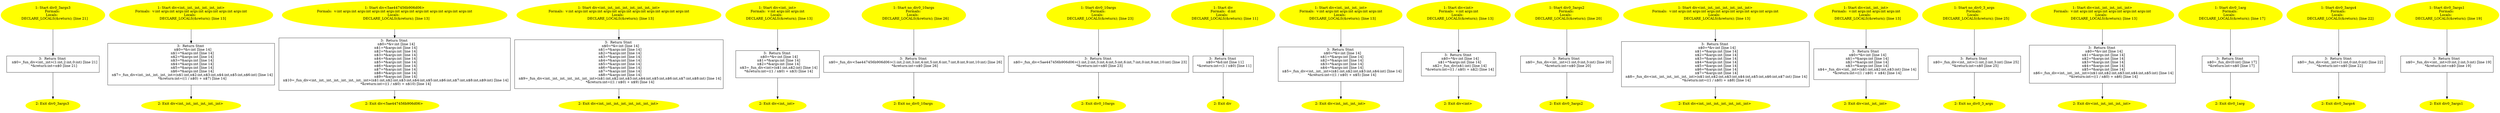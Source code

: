 /* @generated */
digraph iCFG {
"div0_3args3{d41d8cd98f00b204e9800998ecf8427e_Z11div0_3args3v}.4354395e54b75d0ce654517a4ad0207b_3" [label="3:  Return Stmt \n   n$0=_fun_div<int,_int>(1:int,2:int,0:int) [line 21]\n  *&return:int=n$0 [line 21]\n " shape="box"]
	

	 "div0_3args3{d41d8cd98f00b204e9800998ecf8427e_Z11div0_3args3v}.4354395e54b75d0ce654517a4ad0207b_3" -> "div0_3args3{d41d8cd98f00b204e9800998ecf8427e_Z11div0_3args3v}.4354395e54b75d0ce654517a4ad0207b_2" ;
"div0_3args3{d41d8cd98f00b204e9800998ecf8427e_Z11div0_3args3v}.4354395e54b75d0ce654517a4ad0207b_2" [label="2: Exit div0_3args3 \n  " color=yellow style=filled]
	

"div0_3args3{d41d8cd98f00b204e9800998ecf8427e_Z11div0_3args3v}.4354395e54b75d0ce654517a4ad0207b_1" [label="1: Start div0_3args3\nFormals: \nLocals:  \n   DECLARE_LOCALS(&return); [line 21]\n " color=yellow style=filled]
	

	 "div0_3args3{d41d8cd98f00b204e9800998ecf8427e_Z11div0_3args3v}.4354395e54b75d0ce654517a4ad0207b_1" -> "div0_3args3{d41d8cd98f00b204e9800998ecf8427e_Z11div0_3args3v}.4354395e54b75d0ce654517a4ad0207b_3" ;
"div<int,_int,_int,_int,_int,_int>{d41d8cd98f00b204e9800998ecf8427e_Z3divIJiiiiiiEEiiDpT_}.7a0b0b4ca05f4d9fe32320bf50c99af1_3" [label="3:  Return Stmt \n   n$0=*&v:int [line 14]\n  n$1=*&args:int [line 14]\n  n$2=*&args:int [line 14]\n  n$3=*&args:int [line 14]\n  n$4=*&args:int [line 14]\n  n$5=*&args:int [line 14]\n  n$6=*&args:int [line 14]\n  n$7=_fun_div<int,_int,_int,_int,_int>(n$1:int,n$2:int,n$3:int,n$4:int,n$5:int,n$6:int) [line 14]\n  *&return:int=((1 / n$0) + n$7) [line 14]\n " shape="box"]
	

	 "div<int,_int,_int,_int,_int,_int>{d41d8cd98f00b204e9800998ecf8427e_Z3divIJiiiiiiEEiiDpT_}.7a0b0b4ca05f4d9fe32320bf50c99af1_3" -> "div<int,_int,_int,_int,_int,_int>{d41d8cd98f00b204e9800998ecf8427e_Z3divIJiiiiiiEEiiDpT_}.7a0b0b4ca05f4d9fe32320bf50c99af1_2" ;
"div<int,_int,_int,_int,_int,_int>{d41d8cd98f00b204e9800998ecf8427e_Z3divIJiiiiiiEEiiDpT_}.7a0b0b4ca05f4d9fe32320bf50c99af1_2" [label="2: Exit div<int,_int,_int,_int,_int,_int> \n  " color=yellow style=filled]
	

"div<int,_int,_int,_int,_int,_int>{d41d8cd98f00b204e9800998ecf8427e_Z3divIJiiiiiiEEiiDpT_}.7a0b0b4ca05f4d9fe32320bf50c99af1_1" [label="1: Start div<int,_int,_int,_int,_int,_int>\nFormals:  v:int args:int args:int args:int args:int args:int args:int\nLocals:  \n   DECLARE_LOCALS(&return); [line 13]\n " color=yellow style=filled]
	

	 "div<int,_int,_int,_int,_int,_int>{d41d8cd98f00b204e9800998ecf8427e_Z3divIJiiiiiiEEiiDpT_}.7a0b0b4ca05f4d9fe32320bf50c99af1_1" -> "div<int,_int,_int,_int,_int,_int>{d41d8cd98f00b204e9800998ecf8427e_Z3divIJiiiiiiEEiiDpT_}.7a0b0b4ca05f4d9fe32320bf50c99af1_3" ;
"div<5ae447456b906d06>{d41d8cd98f00b204e9800998ecf8427e_Z3divIJiiiiiiiiiEEiiDpT_}.1e074498b76cb8716a3317d4a19b4b6e_3" [label="3:  Return Stmt \n   n$0=*&v:int [line 14]\n  n$1=*&args:int [line 14]\n  n$2=*&args:int [line 14]\n  n$3=*&args:int [line 14]\n  n$4=*&args:int [line 14]\n  n$5=*&args:int [line 14]\n  n$6=*&args:int [line 14]\n  n$7=*&args:int [line 14]\n  n$8=*&args:int [line 14]\n  n$9=*&args:int [line 14]\n  n$10=_fun_div<int,_int,_int,_int,_int,_int,_int,_int>(n$1:int,n$2:int,n$3:int,n$4:int,n$5:int,n$6:int,n$7:int,n$8:int,n$9:int) [line 14]\n  *&return:int=((1 / n$0) + n$10) [line 14]\n " shape="box"]
	

	 "div<5ae447456b906d06>{d41d8cd98f00b204e9800998ecf8427e_Z3divIJiiiiiiiiiEEiiDpT_}.1e074498b76cb8716a3317d4a19b4b6e_3" -> "div<5ae447456b906d06>{d41d8cd98f00b204e9800998ecf8427e_Z3divIJiiiiiiiiiEEiiDpT_}.1e074498b76cb8716a3317d4a19b4b6e_2" ;
"div<5ae447456b906d06>{d41d8cd98f00b204e9800998ecf8427e_Z3divIJiiiiiiiiiEEiiDpT_}.1e074498b76cb8716a3317d4a19b4b6e_2" [label="2: Exit div<5ae447456b906d06> \n  " color=yellow style=filled]
	

"div<5ae447456b906d06>{d41d8cd98f00b204e9800998ecf8427e_Z3divIJiiiiiiiiiEEiiDpT_}.1e074498b76cb8716a3317d4a19b4b6e_1" [label="1: Start div<5ae447456b906d06>\nFormals:  v:int args:int args:int args:int args:int args:int args:int args:int args:int args:int\nLocals:  \n   DECLARE_LOCALS(&return); [line 13]\n " color=yellow style=filled]
	

	 "div<5ae447456b906d06>{d41d8cd98f00b204e9800998ecf8427e_Z3divIJiiiiiiiiiEEiiDpT_}.1e074498b76cb8716a3317d4a19b4b6e_1" -> "div<5ae447456b906d06>{d41d8cd98f00b204e9800998ecf8427e_Z3divIJiiiiiiiiiEEiiDpT_}.1e074498b76cb8716a3317d4a19b4b6e_3" ;
"div<int,_int,_int,_int,_int,_int,_int,_int>{d41d8cd98f00b204e9800998ecf8427e_Z3divIJiiiiiiiiEEiiDpT_.acafa200e9c1793c6540b3c5dc132c07_3" [label="3:  Return Stmt \n   n$0=*&v:int [line 14]\n  n$1=*&args:int [line 14]\n  n$2=*&args:int [line 14]\n  n$3=*&args:int [line 14]\n  n$4=*&args:int [line 14]\n  n$5=*&args:int [line 14]\n  n$6=*&args:int [line 14]\n  n$7=*&args:int [line 14]\n  n$8=*&args:int [line 14]\n  n$9=_fun_div<int,_int,_int,_int,_int,_int,_int>(n$1:int,n$2:int,n$3:int,n$4:int,n$5:int,n$6:int,n$7:int,n$8:int) [line 14]\n  *&return:int=((1 / n$0) + n$9) [line 14]\n " shape="box"]
	

	 "div<int,_int,_int,_int,_int,_int,_int,_int>{d41d8cd98f00b204e9800998ecf8427e_Z3divIJiiiiiiiiEEiiDpT_.acafa200e9c1793c6540b3c5dc132c07_3" -> "div<int,_int,_int,_int,_int,_int,_int,_int>{d41d8cd98f00b204e9800998ecf8427e_Z3divIJiiiiiiiiEEiiDpT_.acafa200e9c1793c6540b3c5dc132c07_2" ;
"div<int,_int,_int,_int,_int,_int,_int,_int>{d41d8cd98f00b204e9800998ecf8427e_Z3divIJiiiiiiiiEEiiDpT_.acafa200e9c1793c6540b3c5dc132c07_2" [label="2: Exit div<int,_int,_int,_int,_int,_int,_int,_int> \n  " color=yellow style=filled]
	

"div<int,_int,_int,_int,_int,_int,_int,_int>{d41d8cd98f00b204e9800998ecf8427e_Z3divIJiiiiiiiiEEiiDpT_.acafa200e9c1793c6540b3c5dc132c07_1" [label="1: Start div<int,_int,_int,_int,_int,_int,_int,_int>\nFormals:  v:int args:int args:int args:int args:int args:int args:int args:int args:int\nLocals:  \n   DECLARE_LOCALS(&return); [line 13]\n " color=yellow style=filled]
	

	 "div<int,_int,_int,_int,_int,_int,_int,_int>{d41d8cd98f00b204e9800998ecf8427e_Z3divIJiiiiiiiiEEiiDpT_.acafa200e9c1793c6540b3c5dc132c07_1" -> "div<int,_int,_int,_int,_int,_int,_int,_int>{d41d8cd98f00b204e9800998ecf8427e_Z3divIJiiiiiiiiEEiiDpT_.acafa200e9c1793c6540b3c5dc132c07_3" ;
"div<int,_int>{d41d8cd98f00b204e9800998ecf8427e_Z3divIJiiEEiiDpT_}.6451a17134ab1edb7fcdf06877bc0fcd_3" [label="3:  Return Stmt \n   n$0=*&v:int [line 14]\n  n$1=*&args:int [line 14]\n  n$2=*&args:int [line 14]\n  n$3=_fun_div<int>(n$1:int,n$2:int) [line 14]\n  *&return:int=((1 / n$0) + n$3) [line 14]\n " shape="box"]
	

	 "div<int,_int>{d41d8cd98f00b204e9800998ecf8427e_Z3divIJiiEEiiDpT_}.6451a17134ab1edb7fcdf06877bc0fcd_3" -> "div<int,_int>{d41d8cd98f00b204e9800998ecf8427e_Z3divIJiiEEiiDpT_}.6451a17134ab1edb7fcdf06877bc0fcd_2" ;
"div<int,_int>{d41d8cd98f00b204e9800998ecf8427e_Z3divIJiiEEiiDpT_}.6451a17134ab1edb7fcdf06877bc0fcd_2" [label="2: Exit div<int,_int> \n  " color=yellow style=filled]
	

"div<int,_int>{d41d8cd98f00b204e9800998ecf8427e_Z3divIJiiEEiiDpT_}.6451a17134ab1edb7fcdf06877bc0fcd_1" [label="1: Start div<int,_int>\nFormals:  v:int args:int args:int\nLocals:  \n   DECLARE_LOCALS(&return); [line 13]\n " color=yellow style=filled]
	

	 "div<int,_int>{d41d8cd98f00b204e9800998ecf8427e_Z3divIJiiEEiiDpT_}.6451a17134ab1edb7fcdf06877bc0fcd_1" -> "div<int,_int>{d41d8cd98f00b204e9800998ecf8427e_Z3divIJiiEEiiDpT_}.6451a17134ab1edb7fcdf06877bc0fcd_3" ;
"no_div0_10args{d41d8cd98f00b204e9800998ecf8427e_Z14no_div0_10argsv}.3105d0c29645ea02951d6418fc7d498a_3" [label="3:  Return Stmt \n   n$0=_fun_div<5ae447456b906d06>(1:int,2:int,3:int,4:int,5:int,6:int,7:int,8:int,9:int,10:int) [line 26]\n  *&return:int=n$0 [line 26]\n " shape="box"]
	

	 "no_div0_10args{d41d8cd98f00b204e9800998ecf8427e_Z14no_div0_10argsv}.3105d0c29645ea02951d6418fc7d498a_3" -> "no_div0_10args{d41d8cd98f00b204e9800998ecf8427e_Z14no_div0_10argsv}.3105d0c29645ea02951d6418fc7d498a_2" ;
"no_div0_10args{d41d8cd98f00b204e9800998ecf8427e_Z14no_div0_10argsv}.3105d0c29645ea02951d6418fc7d498a_2" [label="2: Exit no_div0_10args \n  " color=yellow style=filled]
	

"no_div0_10args{d41d8cd98f00b204e9800998ecf8427e_Z14no_div0_10argsv}.3105d0c29645ea02951d6418fc7d498a_1" [label="1: Start no_div0_10args\nFormals: \nLocals:  \n   DECLARE_LOCALS(&return); [line 26]\n " color=yellow style=filled]
	

	 "no_div0_10args{d41d8cd98f00b204e9800998ecf8427e_Z14no_div0_10argsv}.3105d0c29645ea02951d6418fc7d498a_1" -> "no_div0_10args{d41d8cd98f00b204e9800998ecf8427e_Z14no_div0_10argsv}.3105d0c29645ea02951d6418fc7d498a_3" ;
"div0_10args{d41d8cd98f00b204e9800998ecf8427e_Z11div0_10argsv}.e9f33b63e73a159990806ffa43510a82_3" [label="3:  Return Stmt \n   n$0=_fun_div<5ae447456b906d06>(1:int,2:int,3:int,4:int,5:int,6:int,7:int,0:int,9:int,10:int) [line 23]\n  *&return:int=n$0 [line 23]\n " shape="box"]
	

	 "div0_10args{d41d8cd98f00b204e9800998ecf8427e_Z11div0_10argsv}.e9f33b63e73a159990806ffa43510a82_3" -> "div0_10args{d41d8cd98f00b204e9800998ecf8427e_Z11div0_10argsv}.e9f33b63e73a159990806ffa43510a82_2" ;
"div0_10args{d41d8cd98f00b204e9800998ecf8427e_Z11div0_10argsv}.e9f33b63e73a159990806ffa43510a82_2" [label="2: Exit div0_10args \n  " color=yellow style=filled]
	

"div0_10args{d41d8cd98f00b204e9800998ecf8427e_Z11div0_10argsv}.e9f33b63e73a159990806ffa43510a82_1" [label="1: Start div0_10args\nFormals: \nLocals:  \n   DECLARE_LOCALS(&return); [line 23]\n " color=yellow style=filled]
	

	 "div0_10args{d41d8cd98f00b204e9800998ecf8427e_Z11div0_10argsv}.e9f33b63e73a159990806ffa43510a82_1" -> "div0_10args{d41d8cd98f00b204e9800998ecf8427e_Z11div0_10argsv}.e9f33b63e73a159990806ffa43510a82_3" ;
"div{d41d8cd98f00b204e9800998ecf8427e_Z3divi}.e312f503cc8cecbd5c9c8c2343785930_3" [label="3:  Return Stmt \n   n$0=*&d:int [line 11]\n  *&return:int=(1 / n$0) [line 11]\n " shape="box"]
	

	 "div{d41d8cd98f00b204e9800998ecf8427e_Z3divi}.e312f503cc8cecbd5c9c8c2343785930_3" -> "div{d41d8cd98f00b204e9800998ecf8427e_Z3divi}.e312f503cc8cecbd5c9c8c2343785930_2" ;
"div{d41d8cd98f00b204e9800998ecf8427e_Z3divi}.e312f503cc8cecbd5c9c8c2343785930_2" [label="2: Exit div \n  " color=yellow style=filled]
	

"div{d41d8cd98f00b204e9800998ecf8427e_Z3divi}.e312f503cc8cecbd5c9c8c2343785930_1" [label="1: Start div\nFormals:  d:int\nLocals:  \n   DECLARE_LOCALS(&return); [line 11]\n " color=yellow style=filled]
	

	 "div{d41d8cd98f00b204e9800998ecf8427e_Z3divi}.e312f503cc8cecbd5c9c8c2343785930_1" -> "div{d41d8cd98f00b204e9800998ecf8427e_Z3divi}.e312f503cc8cecbd5c9c8c2343785930_3" ;
"div<int,_int,_int,_int>{d41d8cd98f00b204e9800998ecf8427e_Z3divIJiiiiEEiiDpT_}.eaa2dda76f342673b03ac551d4b88cfe_3" [label="3:  Return Stmt \n   n$0=*&v:int [line 14]\n  n$1=*&args:int [line 14]\n  n$2=*&args:int [line 14]\n  n$3=*&args:int [line 14]\n  n$4=*&args:int [line 14]\n  n$5=_fun_div<int,_int,_int>(n$1:int,n$2:int,n$3:int,n$4:int) [line 14]\n  *&return:int=((1 / n$0) + n$5) [line 14]\n " shape="box"]
	

	 "div<int,_int,_int,_int>{d41d8cd98f00b204e9800998ecf8427e_Z3divIJiiiiEEiiDpT_}.eaa2dda76f342673b03ac551d4b88cfe_3" -> "div<int,_int,_int,_int>{d41d8cd98f00b204e9800998ecf8427e_Z3divIJiiiiEEiiDpT_}.eaa2dda76f342673b03ac551d4b88cfe_2" ;
"div<int,_int,_int,_int>{d41d8cd98f00b204e9800998ecf8427e_Z3divIJiiiiEEiiDpT_}.eaa2dda76f342673b03ac551d4b88cfe_2" [label="2: Exit div<int,_int,_int,_int> \n  " color=yellow style=filled]
	

"div<int,_int,_int,_int>{d41d8cd98f00b204e9800998ecf8427e_Z3divIJiiiiEEiiDpT_}.eaa2dda76f342673b03ac551d4b88cfe_1" [label="1: Start div<int,_int,_int,_int>\nFormals:  v:int args:int args:int args:int args:int\nLocals:  \n   DECLARE_LOCALS(&return); [line 13]\n " color=yellow style=filled]
	

	 "div<int,_int,_int,_int>{d41d8cd98f00b204e9800998ecf8427e_Z3divIJiiiiEEiiDpT_}.eaa2dda76f342673b03ac551d4b88cfe_1" -> "div<int,_int,_int,_int>{d41d8cd98f00b204e9800998ecf8427e_Z3divIJiiiiEEiiDpT_}.eaa2dda76f342673b03ac551d4b88cfe_3" ;
"div<int>{d41d8cd98f00b204e9800998ecf8427e_Z3divIJiEEiiDpT_}.21d36a0099acccea4e2357b68476d6c4_3" [label="3:  Return Stmt \n   n$0=*&v:int [line 14]\n  n$1=*&args:int [line 14]\n  n$2=_fun_div(n$1:int) [line 14]\n  *&return:int=((1 / n$0) + n$2) [line 14]\n " shape="box"]
	

	 "div<int>{d41d8cd98f00b204e9800998ecf8427e_Z3divIJiEEiiDpT_}.21d36a0099acccea4e2357b68476d6c4_3" -> "div<int>{d41d8cd98f00b204e9800998ecf8427e_Z3divIJiEEiiDpT_}.21d36a0099acccea4e2357b68476d6c4_2" ;
"div<int>{d41d8cd98f00b204e9800998ecf8427e_Z3divIJiEEiiDpT_}.21d36a0099acccea4e2357b68476d6c4_2" [label="2: Exit div<int> \n  " color=yellow style=filled]
	

"div<int>{d41d8cd98f00b204e9800998ecf8427e_Z3divIJiEEiiDpT_}.21d36a0099acccea4e2357b68476d6c4_1" [label="1: Start div<int>\nFormals:  v:int args:int\nLocals:  \n   DECLARE_LOCALS(&return); [line 13]\n " color=yellow style=filled]
	

	 "div<int>{d41d8cd98f00b204e9800998ecf8427e_Z3divIJiEEiiDpT_}.21d36a0099acccea4e2357b68476d6c4_1" -> "div<int>{d41d8cd98f00b204e9800998ecf8427e_Z3divIJiEEiiDpT_}.21d36a0099acccea4e2357b68476d6c4_3" ;
"div0_3args2{d41d8cd98f00b204e9800998ecf8427e_Z11div0_3args2v}.ee210b4829cebc6ea6c2c1eb230ae221_3" [label="3:  Return Stmt \n   n$0=_fun_div<int,_int>(1:int,0:int,3:int) [line 20]\n  *&return:int=n$0 [line 20]\n " shape="box"]
	

	 "div0_3args2{d41d8cd98f00b204e9800998ecf8427e_Z11div0_3args2v}.ee210b4829cebc6ea6c2c1eb230ae221_3" -> "div0_3args2{d41d8cd98f00b204e9800998ecf8427e_Z11div0_3args2v}.ee210b4829cebc6ea6c2c1eb230ae221_2" ;
"div0_3args2{d41d8cd98f00b204e9800998ecf8427e_Z11div0_3args2v}.ee210b4829cebc6ea6c2c1eb230ae221_2" [label="2: Exit div0_3args2 \n  " color=yellow style=filled]
	

"div0_3args2{d41d8cd98f00b204e9800998ecf8427e_Z11div0_3args2v}.ee210b4829cebc6ea6c2c1eb230ae221_1" [label="1: Start div0_3args2\nFormals: \nLocals:  \n   DECLARE_LOCALS(&return); [line 20]\n " color=yellow style=filled]
	

	 "div0_3args2{d41d8cd98f00b204e9800998ecf8427e_Z11div0_3args2v}.ee210b4829cebc6ea6c2c1eb230ae221_1" -> "div0_3args2{d41d8cd98f00b204e9800998ecf8427e_Z11div0_3args2v}.ee210b4829cebc6ea6c2c1eb230ae221_3" ;
"div<int,_int,_int,_int,_int,_int,_int>{d41d8cd98f00b204e9800998ecf8427e_Z3divIJiiiiiiiEEiiDpT_}.a4f52ac1a053ef8714d772181cde236b_3" [label="3:  Return Stmt \n   n$0=*&v:int [line 14]\n  n$1=*&args:int [line 14]\n  n$2=*&args:int [line 14]\n  n$3=*&args:int [line 14]\n  n$4=*&args:int [line 14]\n  n$5=*&args:int [line 14]\n  n$6=*&args:int [line 14]\n  n$7=*&args:int [line 14]\n  n$8=_fun_div<int,_int,_int,_int,_int,_int>(n$1:int,n$2:int,n$3:int,n$4:int,n$5:int,n$6:int,n$7:int) [line 14]\n  *&return:int=((1 / n$0) + n$8) [line 14]\n " shape="box"]
	

	 "div<int,_int,_int,_int,_int,_int,_int>{d41d8cd98f00b204e9800998ecf8427e_Z3divIJiiiiiiiEEiiDpT_}.a4f52ac1a053ef8714d772181cde236b_3" -> "div<int,_int,_int,_int,_int,_int,_int>{d41d8cd98f00b204e9800998ecf8427e_Z3divIJiiiiiiiEEiiDpT_}.a4f52ac1a053ef8714d772181cde236b_2" ;
"div<int,_int,_int,_int,_int,_int,_int>{d41d8cd98f00b204e9800998ecf8427e_Z3divIJiiiiiiiEEiiDpT_}.a4f52ac1a053ef8714d772181cde236b_2" [label="2: Exit div<int,_int,_int,_int,_int,_int,_int> \n  " color=yellow style=filled]
	

"div<int,_int,_int,_int,_int,_int,_int>{d41d8cd98f00b204e9800998ecf8427e_Z3divIJiiiiiiiEEiiDpT_}.a4f52ac1a053ef8714d772181cde236b_1" [label="1: Start div<int,_int,_int,_int,_int,_int,_int>\nFormals:  v:int args:int args:int args:int args:int args:int args:int args:int\nLocals:  \n   DECLARE_LOCALS(&return); [line 13]\n " color=yellow style=filled]
	

	 "div<int,_int,_int,_int,_int,_int,_int>{d41d8cd98f00b204e9800998ecf8427e_Z3divIJiiiiiiiEEiiDpT_}.a4f52ac1a053ef8714d772181cde236b_1" -> "div<int,_int,_int,_int,_int,_int,_int>{d41d8cd98f00b204e9800998ecf8427e_Z3divIJiiiiiiiEEiiDpT_}.a4f52ac1a053ef8714d772181cde236b_3" ;
"div<int,_int,_int>{d41d8cd98f00b204e9800998ecf8427e_Z3divIJiiiEEiiDpT_}.935df0e2c4e989ef913fb94274bb3ae9_3" [label="3:  Return Stmt \n   n$0=*&v:int [line 14]\n  n$1=*&args:int [line 14]\n  n$2=*&args:int [line 14]\n  n$3=*&args:int [line 14]\n  n$4=_fun_div<int,_int>(n$1:int,n$2:int,n$3:int) [line 14]\n  *&return:int=((1 / n$0) + n$4) [line 14]\n " shape="box"]
	

	 "div<int,_int,_int>{d41d8cd98f00b204e9800998ecf8427e_Z3divIJiiiEEiiDpT_}.935df0e2c4e989ef913fb94274bb3ae9_3" -> "div<int,_int,_int>{d41d8cd98f00b204e9800998ecf8427e_Z3divIJiiiEEiiDpT_}.935df0e2c4e989ef913fb94274bb3ae9_2" ;
"div<int,_int,_int>{d41d8cd98f00b204e9800998ecf8427e_Z3divIJiiiEEiiDpT_}.935df0e2c4e989ef913fb94274bb3ae9_2" [label="2: Exit div<int,_int,_int> \n  " color=yellow style=filled]
	

"div<int,_int,_int>{d41d8cd98f00b204e9800998ecf8427e_Z3divIJiiiEEiiDpT_}.935df0e2c4e989ef913fb94274bb3ae9_1" [label="1: Start div<int,_int,_int>\nFormals:  v:int args:int args:int args:int\nLocals:  \n   DECLARE_LOCALS(&return); [line 13]\n " color=yellow style=filled]
	

	 "div<int,_int,_int>{d41d8cd98f00b204e9800998ecf8427e_Z3divIJiiiEEiiDpT_}.935df0e2c4e989ef913fb94274bb3ae9_1" -> "div<int,_int,_int>{d41d8cd98f00b204e9800998ecf8427e_Z3divIJiiiEEiiDpT_}.935df0e2c4e989ef913fb94274bb3ae9_3" ;
"no_div0_3_args{d41d8cd98f00b204e9800998ecf8427e_Z14no_div0_3_argsv}.ba94e1aea84902718dcd7bfb6e3272fd_3" [label="3:  Return Stmt \n   n$0=_fun_div<int,_int>(1:int,2:int,3:int) [line 25]\n  *&return:int=n$0 [line 25]\n " shape="box"]
	

	 "no_div0_3_args{d41d8cd98f00b204e9800998ecf8427e_Z14no_div0_3_argsv}.ba94e1aea84902718dcd7bfb6e3272fd_3" -> "no_div0_3_args{d41d8cd98f00b204e9800998ecf8427e_Z14no_div0_3_argsv}.ba94e1aea84902718dcd7bfb6e3272fd_2" ;
"no_div0_3_args{d41d8cd98f00b204e9800998ecf8427e_Z14no_div0_3_argsv}.ba94e1aea84902718dcd7bfb6e3272fd_2" [label="2: Exit no_div0_3_args \n  " color=yellow style=filled]
	

"no_div0_3_args{d41d8cd98f00b204e9800998ecf8427e_Z14no_div0_3_argsv}.ba94e1aea84902718dcd7bfb6e3272fd_1" [label="1: Start no_div0_3_args\nFormals: \nLocals:  \n   DECLARE_LOCALS(&return); [line 25]\n " color=yellow style=filled]
	

	 "no_div0_3_args{d41d8cd98f00b204e9800998ecf8427e_Z14no_div0_3_argsv}.ba94e1aea84902718dcd7bfb6e3272fd_1" -> "no_div0_3_args{d41d8cd98f00b204e9800998ecf8427e_Z14no_div0_3_argsv}.ba94e1aea84902718dcd7bfb6e3272fd_3" ;
"div<int,_int,_int,_int,_int>{d41d8cd98f00b204e9800998ecf8427e_Z3divIJiiiiiEEiiDpT_}.1878eee2387a6e7fbde190b86b899c3e_3" [label="3:  Return Stmt \n   n$0=*&v:int [line 14]\n  n$1=*&args:int [line 14]\n  n$2=*&args:int [line 14]\n  n$3=*&args:int [line 14]\n  n$4=*&args:int [line 14]\n  n$5=*&args:int [line 14]\n  n$6=_fun_div<int,_int,_int,_int>(n$1:int,n$2:int,n$3:int,n$4:int,n$5:int) [line 14]\n  *&return:int=((1 / n$0) + n$6) [line 14]\n " shape="box"]
	

	 "div<int,_int,_int,_int,_int>{d41d8cd98f00b204e9800998ecf8427e_Z3divIJiiiiiEEiiDpT_}.1878eee2387a6e7fbde190b86b899c3e_3" -> "div<int,_int,_int,_int,_int>{d41d8cd98f00b204e9800998ecf8427e_Z3divIJiiiiiEEiiDpT_}.1878eee2387a6e7fbde190b86b899c3e_2" ;
"div<int,_int,_int,_int,_int>{d41d8cd98f00b204e9800998ecf8427e_Z3divIJiiiiiEEiiDpT_}.1878eee2387a6e7fbde190b86b899c3e_2" [label="2: Exit div<int,_int,_int,_int,_int> \n  " color=yellow style=filled]
	

"div<int,_int,_int,_int,_int>{d41d8cd98f00b204e9800998ecf8427e_Z3divIJiiiiiEEiiDpT_}.1878eee2387a6e7fbde190b86b899c3e_1" [label="1: Start div<int,_int,_int,_int,_int>\nFormals:  v:int args:int args:int args:int args:int args:int\nLocals:  \n   DECLARE_LOCALS(&return); [line 13]\n " color=yellow style=filled]
	

	 "div<int,_int,_int,_int,_int>{d41d8cd98f00b204e9800998ecf8427e_Z3divIJiiiiiEEiiDpT_}.1878eee2387a6e7fbde190b86b899c3e_1" -> "div<int,_int,_int,_int,_int>{d41d8cd98f00b204e9800998ecf8427e_Z3divIJiiiiiEEiiDpT_}.1878eee2387a6e7fbde190b86b899c3e_3" ;
"div0_1arg{d41d8cd98f00b204e9800998ecf8427e_Z9div0_1argv}.5708c6c0a0baddaf23e2d34e232fccbd_3" [label="3:  Return Stmt \n   n$0=_fun_div(0:int) [line 17]\n  *&return:int=n$0 [line 17]\n " shape="box"]
	

	 "div0_1arg{d41d8cd98f00b204e9800998ecf8427e_Z9div0_1argv}.5708c6c0a0baddaf23e2d34e232fccbd_3" -> "div0_1arg{d41d8cd98f00b204e9800998ecf8427e_Z9div0_1argv}.5708c6c0a0baddaf23e2d34e232fccbd_2" ;
"div0_1arg{d41d8cd98f00b204e9800998ecf8427e_Z9div0_1argv}.5708c6c0a0baddaf23e2d34e232fccbd_2" [label="2: Exit div0_1arg \n  " color=yellow style=filled]
	

"div0_1arg{d41d8cd98f00b204e9800998ecf8427e_Z9div0_1argv}.5708c6c0a0baddaf23e2d34e232fccbd_1" [label="1: Start div0_1arg\nFormals: \nLocals:  \n   DECLARE_LOCALS(&return); [line 17]\n " color=yellow style=filled]
	

	 "div0_1arg{d41d8cd98f00b204e9800998ecf8427e_Z9div0_1argv}.5708c6c0a0baddaf23e2d34e232fccbd_1" -> "div0_1arg{d41d8cd98f00b204e9800998ecf8427e_Z9div0_1argv}.5708c6c0a0baddaf23e2d34e232fccbd_3" ;
"div0_3args4{d41d8cd98f00b204e9800998ecf8427e_Z11div0_3args4v}.01a23ff52ad786bd728507193e9a465d_3" [label="3:  Return Stmt \n   n$0=_fun_div<int,_int>(1:int,0:int,0:int) [line 22]\n  *&return:int=n$0 [line 22]\n " shape="box"]
	

	 "div0_3args4{d41d8cd98f00b204e9800998ecf8427e_Z11div0_3args4v}.01a23ff52ad786bd728507193e9a465d_3" -> "div0_3args4{d41d8cd98f00b204e9800998ecf8427e_Z11div0_3args4v}.01a23ff52ad786bd728507193e9a465d_2" ;
"div0_3args4{d41d8cd98f00b204e9800998ecf8427e_Z11div0_3args4v}.01a23ff52ad786bd728507193e9a465d_2" [label="2: Exit div0_3args4 \n  " color=yellow style=filled]
	

"div0_3args4{d41d8cd98f00b204e9800998ecf8427e_Z11div0_3args4v}.01a23ff52ad786bd728507193e9a465d_1" [label="1: Start div0_3args4\nFormals: \nLocals:  \n   DECLARE_LOCALS(&return); [line 22]\n " color=yellow style=filled]
	

	 "div0_3args4{d41d8cd98f00b204e9800998ecf8427e_Z11div0_3args4v}.01a23ff52ad786bd728507193e9a465d_1" -> "div0_3args4{d41d8cd98f00b204e9800998ecf8427e_Z11div0_3args4v}.01a23ff52ad786bd728507193e9a465d_3" ;
"div0_3args1{d41d8cd98f00b204e9800998ecf8427e_Z11div0_3args1v}.dcf593b4c27a0e790f4e8636aa532840_3" [label="3:  Return Stmt \n   n$0=_fun_div<int,_int>(0:int,2:int,3:int) [line 19]\n  *&return:int=n$0 [line 19]\n " shape="box"]
	

	 "div0_3args1{d41d8cd98f00b204e9800998ecf8427e_Z11div0_3args1v}.dcf593b4c27a0e790f4e8636aa532840_3" -> "div0_3args1{d41d8cd98f00b204e9800998ecf8427e_Z11div0_3args1v}.dcf593b4c27a0e790f4e8636aa532840_2" ;
"div0_3args1{d41d8cd98f00b204e9800998ecf8427e_Z11div0_3args1v}.dcf593b4c27a0e790f4e8636aa532840_2" [label="2: Exit div0_3args1 \n  " color=yellow style=filled]
	

"div0_3args1{d41d8cd98f00b204e9800998ecf8427e_Z11div0_3args1v}.dcf593b4c27a0e790f4e8636aa532840_1" [label="1: Start div0_3args1\nFormals: \nLocals:  \n   DECLARE_LOCALS(&return); [line 19]\n " color=yellow style=filled]
	

	 "div0_3args1{d41d8cd98f00b204e9800998ecf8427e_Z11div0_3args1v}.dcf593b4c27a0e790f4e8636aa532840_1" -> "div0_3args1{d41d8cd98f00b204e9800998ecf8427e_Z11div0_3args1v}.dcf593b4c27a0e790f4e8636aa532840_3" ;
}
